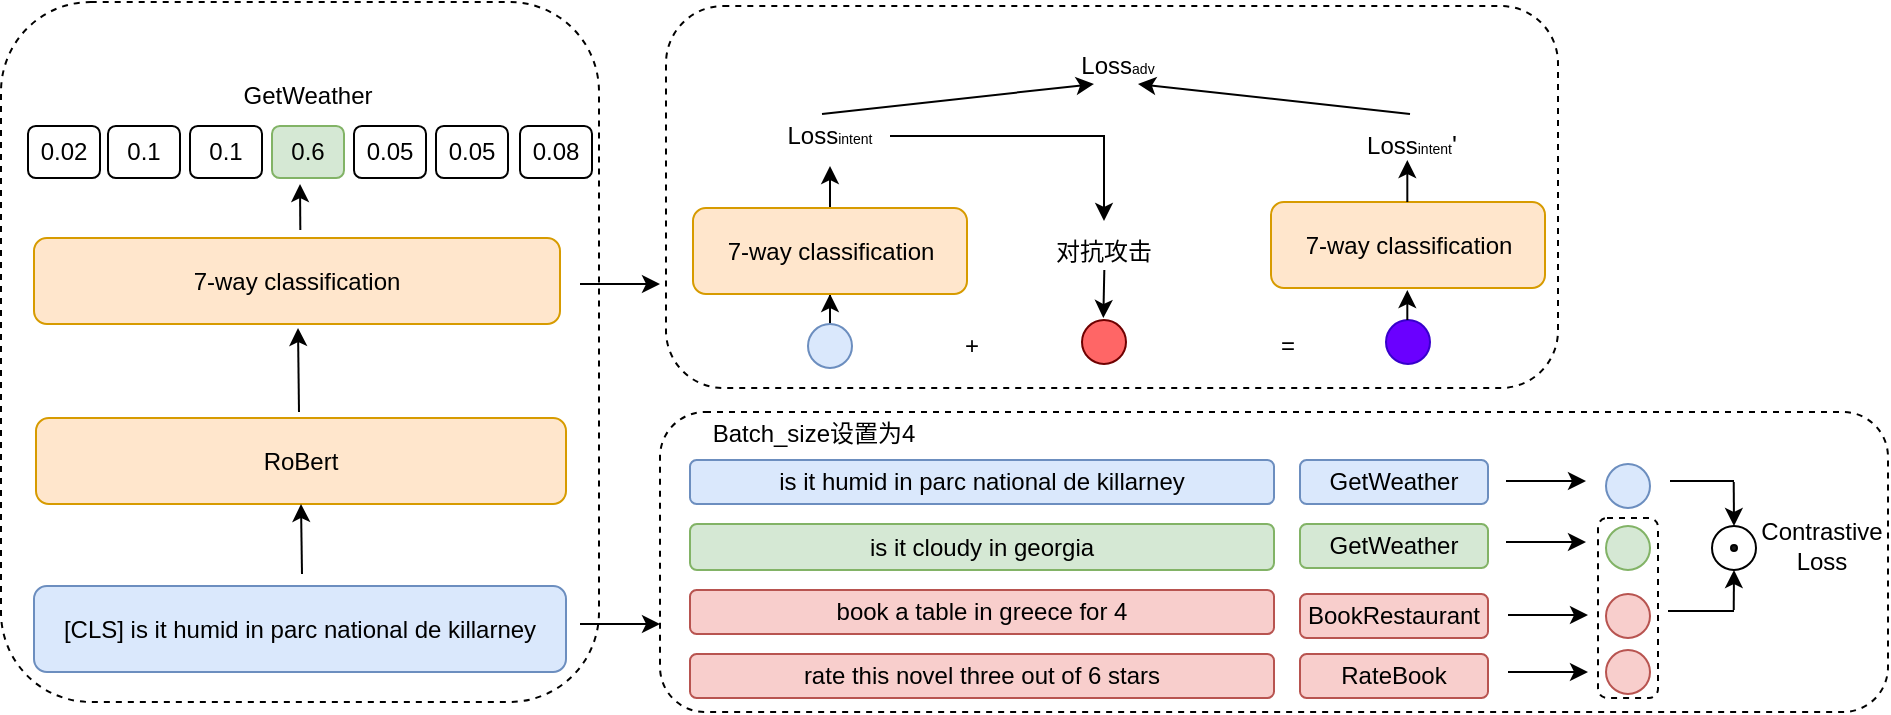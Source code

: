 <mxfile version="24.6.2" type="github">
  <diagram name="第 1 页" id="pIyq3l0sL7t9aEKKWsgh">
    <mxGraphModel dx="1195" dy="653" grid="0" gridSize="10" guides="1" tooltips="1" connect="1" arrows="1" fold="1" page="1" pageScale="1" pageWidth="1169" pageHeight="827" math="0" shadow="0">
      <root>
        <mxCell id="0" />
        <mxCell id="1" parent="0" />
        <mxCell id="ssd41iKPIGtk5OjcM02k-7" value="" style="rounded=1;whiteSpace=wrap;html=1;dashed=1;" vertex="1" parent="1">
          <mxGeometry x="425" y="571" width="614" height="150" as="geometry" />
        </mxCell>
        <mxCell id="ssd41iKPIGtk5OjcM02k-28" value="" style="rounded=1;whiteSpace=wrap;html=1;dashed=1;" vertex="1" parent="1">
          <mxGeometry x="894" y="624" width="30" height="90" as="geometry" />
        </mxCell>
        <mxCell id="ssd41iKPIGtk5OjcM02k-5" value="" style="rounded=1;whiteSpace=wrap;html=1;dashed=1;" vertex="1" parent="1">
          <mxGeometry x="95.5" y="366" width="299" height="350" as="geometry" />
        </mxCell>
        <mxCell id="ssd41iKPIGtk5OjcM02k-1" value="RoBert" style="rounded=1;whiteSpace=wrap;html=1;fillColor=#ffe6cc;strokeColor=#d79b00;" vertex="1" parent="1">
          <mxGeometry x="113" y="574" width="265" height="43" as="geometry" />
        </mxCell>
        <mxCell id="ssd41iKPIGtk5OjcM02k-2" value="[CLS] is it humid in parc national de killarney" style="rounded=1;whiteSpace=wrap;html=1;fillColor=#dae8fc;strokeColor=#6c8ebf;" vertex="1" parent="1">
          <mxGeometry x="112" y="658" width="266" height="43" as="geometry" />
        </mxCell>
        <mxCell id="ssd41iKPIGtk5OjcM02k-3" value="7-way classification" style="rounded=1;whiteSpace=wrap;html=1;fillColor=#ffe6cc;strokeColor=#d79b00;" vertex="1" parent="1">
          <mxGeometry x="112" y="484" width="263" height="43" as="geometry" />
        </mxCell>
        <mxCell id="ssd41iKPIGtk5OjcM02k-6" value="" style="endArrow=classic;html=1;rounded=0;" edge="1" parent="1">
          <mxGeometry width="50" height="50" relative="1" as="geometry">
            <mxPoint x="385" y="677" as="sourcePoint" />
            <mxPoint x="425" y="677" as="targetPoint" />
          </mxGeometry>
        </mxCell>
        <mxCell id="ssd41iKPIGtk5OjcM02k-8" value="is it humid in parc national de killarney" style="rounded=1;whiteSpace=wrap;html=1;fillColor=#dae8fc;strokeColor=#6c8ebf;" vertex="1" parent="1">
          <mxGeometry x="440" y="595" width="292" height="22" as="geometry" />
        </mxCell>
        <mxCell id="ssd41iKPIGtk5OjcM02k-9" value="is it cloudy in georgia" style="rounded=1;whiteSpace=wrap;html=1;fillColor=#d5e8d4;strokeColor=#82b366;" vertex="1" parent="1">
          <mxGeometry x="440" y="627" width="292" height="23" as="geometry" />
        </mxCell>
        <mxCell id="ssd41iKPIGtk5OjcM02k-10" value="book a table in greece for 4" style="rounded=1;whiteSpace=wrap;html=1;fillColor=#f8cecc;strokeColor=#b85450;" vertex="1" parent="1">
          <mxGeometry x="440" y="660" width="292" height="22" as="geometry" />
        </mxCell>
        <mxCell id="ssd41iKPIGtk5OjcM02k-12" value="rate this novel three out of 6 stars" style="rounded=1;whiteSpace=wrap;html=1;fillColor=#f8cecc;strokeColor=#b85450;" vertex="1" parent="1">
          <mxGeometry x="440" y="692" width="292" height="22" as="geometry" />
        </mxCell>
        <mxCell id="ssd41iKPIGtk5OjcM02k-15" value="GetWeather" style="rounded=1;whiteSpace=wrap;html=1;fillColor=#dae8fc;strokeColor=#6c8ebf;" vertex="1" parent="1">
          <mxGeometry x="745" y="595" width="94" height="22" as="geometry" />
        </mxCell>
        <mxCell id="ssd41iKPIGtk5OjcM02k-16" value="GetWeather" style="rounded=1;whiteSpace=wrap;html=1;fillColor=#d5e8d4;strokeColor=#82b366;" vertex="1" parent="1">
          <mxGeometry x="745" y="627" width="94" height="22" as="geometry" />
        </mxCell>
        <mxCell id="ssd41iKPIGtk5OjcM02k-17" value="BookRestaurant" style="rounded=1;whiteSpace=wrap;html=1;fillColor=#f8cecc;strokeColor=#b85450;" vertex="1" parent="1">
          <mxGeometry x="745" y="662" width="94" height="22" as="geometry" />
        </mxCell>
        <mxCell id="ssd41iKPIGtk5OjcM02k-18" value="RateBook" style="rounded=1;whiteSpace=wrap;html=1;fillColor=#f8cecc;strokeColor=#b85450;" vertex="1" parent="1">
          <mxGeometry x="745" y="692" width="94" height="22" as="geometry" />
        </mxCell>
        <mxCell id="ssd41iKPIGtk5OjcM02k-19" value="" style="endArrow=classic;html=1;rounded=0;" edge="1" parent="1">
          <mxGeometry width="50" height="50" relative="1" as="geometry">
            <mxPoint x="848" y="605.5" as="sourcePoint" />
            <mxPoint x="888" y="605.5" as="targetPoint" />
          </mxGeometry>
        </mxCell>
        <mxCell id="ssd41iKPIGtk5OjcM02k-20" value="" style="endArrow=classic;html=1;rounded=0;" edge="1" parent="1">
          <mxGeometry width="50" height="50" relative="1" as="geometry">
            <mxPoint x="848" y="636" as="sourcePoint" />
            <mxPoint x="888" y="636" as="targetPoint" />
          </mxGeometry>
        </mxCell>
        <mxCell id="ssd41iKPIGtk5OjcM02k-22" value="" style="endArrow=classic;html=1;rounded=0;" edge="1" parent="1">
          <mxGeometry width="50" height="50" relative="1" as="geometry">
            <mxPoint x="849" y="672.5" as="sourcePoint" />
            <mxPoint x="889" y="672.5" as="targetPoint" />
          </mxGeometry>
        </mxCell>
        <mxCell id="ssd41iKPIGtk5OjcM02k-23" value="" style="endArrow=classic;html=1;rounded=0;" edge="1" parent="1">
          <mxGeometry width="50" height="50" relative="1" as="geometry">
            <mxPoint x="849" y="701" as="sourcePoint" />
            <mxPoint x="889" y="701" as="targetPoint" />
          </mxGeometry>
        </mxCell>
        <mxCell id="ssd41iKPIGtk5OjcM02k-24" value="" style="ellipse;whiteSpace=wrap;html=1;aspect=fixed;fillColor=#f8cecc;strokeColor=#b85450;" vertex="1" parent="1">
          <mxGeometry x="898" y="690" width="22" height="22" as="geometry" />
        </mxCell>
        <mxCell id="ssd41iKPIGtk5OjcM02k-25" value="" style="ellipse;whiteSpace=wrap;html=1;aspect=fixed;fillColor=#f8cecc;strokeColor=#b85450;" vertex="1" parent="1">
          <mxGeometry x="898" y="662" width="22" height="22" as="geometry" />
        </mxCell>
        <mxCell id="ssd41iKPIGtk5OjcM02k-26" value="" style="ellipse;whiteSpace=wrap;html=1;aspect=fixed;fillColor=#d5e8d4;strokeColor=#82b366;" vertex="1" parent="1">
          <mxGeometry x="898" y="628" width="22" height="22" as="geometry" />
        </mxCell>
        <mxCell id="ssd41iKPIGtk5OjcM02k-27" value="" style="ellipse;whiteSpace=wrap;html=1;aspect=fixed;fillColor=#dae8fc;strokeColor=#6c8ebf;" vertex="1" parent="1">
          <mxGeometry x="898" y="597" width="22" height="22" as="geometry" />
        </mxCell>
        <mxCell id="ssd41iKPIGtk5OjcM02k-31" value="" style="endArrow=none;html=1;rounded=0;endFill=0;" edge="1" parent="1">
          <mxGeometry width="50" height="50" relative="1" as="geometry">
            <mxPoint x="929" y="670.5" as="sourcePoint" />
            <mxPoint x="962" y="670.5" as="targetPoint" />
          </mxGeometry>
        </mxCell>
        <mxCell id="ssd41iKPIGtk5OjcM02k-32" value="" style="endArrow=none;html=1;rounded=0;endFill=0;" edge="1" parent="1">
          <mxGeometry width="50" height="50" relative="1" as="geometry">
            <mxPoint x="930" y="605.5" as="sourcePoint" />
            <mxPoint x="962" y="605.5" as="targetPoint" />
          </mxGeometry>
        </mxCell>
        <mxCell id="ssd41iKPIGtk5OjcM02k-33" value="" style="ellipse;whiteSpace=wrap;html=1;aspect=fixed;" vertex="1" parent="1">
          <mxGeometry x="951" y="628" width="22" height="22" as="geometry" />
        </mxCell>
        <mxCell id="ssd41iKPIGtk5OjcM02k-34" value="" style="endArrow=classic;html=1;rounded=0;" edge="1" parent="1">
          <mxGeometry width="50" height="50" relative="1" as="geometry">
            <mxPoint x="961.86" y="606" as="sourcePoint" />
            <mxPoint x="962" y="628" as="targetPoint" />
          </mxGeometry>
        </mxCell>
        <mxCell id="ssd41iKPIGtk5OjcM02k-35" value="" style="ellipse;whiteSpace=wrap;html=1;aspect=fixed;fillColor=#1A1A1A;" vertex="1" parent="1">
          <mxGeometry x="960.5" y="637.5" width="3" height="3" as="geometry" />
        </mxCell>
        <mxCell id="ssd41iKPIGtk5OjcM02k-38" value="" style="endArrow=classic;html=1;rounded=0;" edge="1" parent="1">
          <mxGeometry width="50" height="50" relative="1" as="geometry">
            <mxPoint x="961.86" y="670" as="sourcePoint" />
            <mxPoint x="962" y="650" as="targetPoint" />
          </mxGeometry>
        </mxCell>
        <mxCell id="ssd41iKPIGtk5OjcM02k-40" value="Contrastive Loss" style="text;html=1;align=center;verticalAlign=middle;whiteSpace=wrap;rounded=0;" vertex="1" parent="1">
          <mxGeometry x="976" y="623" width="60" height="30" as="geometry" />
        </mxCell>
        <mxCell id="ssd41iKPIGtk5OjcM02k-41" value="Batch_size设置为4" style="text;html=1;align=center;verticalAlign=middle;whiteSpace=wrap;rounded=0;" vertex="1" parent="1">
          <mxGeometry x="438" y="567" width="128" height="30" as="geometry" />
        </mxCell>
        <mxCell id="ssd41iKPIGtk5OjcM02k-43" value="" style="endArrow=classic;html=1;rounded=0;entryX=0.5;entryY=1;entryDx=0;entryDy=0;" edge="1" parent="1" target="ssd41iKPIGtk5OjcM02k-1">
          <mxGeometry width="50" height="50" relative="1" as="geometry">
            <mxPoint x="246" y="652" as="sourcePoint" />
            <mxPoint x="286" y="603" as="targetPoint" />
          </mxGeometry>
        </mxCell>
        <mxCell id="ssd41iKPIGtk5OjcM02k-44" value="" style="endArrow=classic;html=1;rounded=0;entryX=0.5;entryY=1;entryDx=0;entryDy=0;exitX=0.5;exitY=0;exitDx=0;exitDy=0;" edge="1" parent="1">
          <mxGeometry width="50" height="50" relative="1" as="geometry">
            <mxPoint x="244.5" y="571" as="sourcePoint" />
            <mxPoint x="244" y="529" as="targetPoint" />
          </mxGeometry>
        </mxCell>
        <mxCell id="ssd41iKPIGtk5OjcM02k-45" value="" style="endArrow=classic;html=1;rounded=0;" edge="1" parent="1">
          <mxGeometry width="50" height="50" relative="1" as="geometry">
            <mxPoint x="385" y="507" as="sourcePoint" />
            <mxPoint x="425" y="507" as="targetPoint" />
          </mxGeometry>
        </mxCell>
        <mxCell id="ssd41iKPIGtk5OjcM02k-46" value="" style="rounded=1;whiteSpace=wrap;html=1;dashed=1;" vertex="1" parent="1">
          <mxGeometry x="428" y="368" width="446" height="191" as="geometry" />
        </mxCell>
        <mxCell id="ssd41iKPIGtk5OjcM02k-50" value="" style="edgeStyle=orthogonalEdgeStyle;rounded=0;orthogonalLoop=1;jettySize=auto;html=1;endArrow=classic;endFill=1;" edge="1" parent="1" source="ssd41iKPIGtk5OjcM02k-47" target="ssd41iKPIGtk5OjcM02k-48">
          <mxGeometry relative="1" as="geometry" />
        </mxCell>
        <mxCell id="ssd41iKPIGtk5OjcM02k-47" value="" style="ellipse;whiteSpace=wrap;html=1;aspect=fixed;fillColor=#dae8fc;strokeColor=#6c8ebf;" vertex="1" parent="1">
          <mxGeometry x="499" y="527" width="22" height="22" as="geometry" />
        </mxCell>
        <mxCell id="ssd41iKPIGtk5OjcM02k-54" value="" style="edgeStyle=orthogonalEdgeStyle;rounded=0;orthogonalLoop=1;jettySize=auto;html=1;" edge="1" parent="1" source="ssd41iKPIGtk5OjcM02k-48" target="ssd41iKPIGtk5OjcM02k-53">
          <mxGeometry relative="1" as="geometry" />
        </mxCell>
        <mxCell id="ssd41iKPIGtk5OjcM02k-48" value="7-way classification" style="rounded=1;whiteSpace=wrap;html=1;fillColor=#ffe6cc;strokeColor=#d79b00;" vertex="1" parent="1">
          <mxGeometry x="441.5" y="469" width="137" height="43" as="geometry" />
        </mxCell>
        <mxCell id="ssd41iKPIGtk5OjcM02k-56" value="" style="edgeStyle=orthogonalEdgeStyle;rounded=0;orthogonalLoop=1;jettySize=auto;html=1;" edge="1" parent="1" source="ssd41iKPIGtk5OjcM02k-53" target="ssd41iKPIGtk5OjcM02k-55">
          <mxGeometry relative="1" as="geometry" />
        </mxCell>
        <mxCell id="ssd41iKPIGtk5OjcM02k-53" value="Loss&lt;font style=&quot;font-size: 7px;&quot;&gt;intent&lt;/font&gt;" style="text;html=1;align=center;verticalAlign=middle;whiteSpace=wrap;rounded=0;" vertex="1" parent="1">
          <mxGeometry x="480" y="418" width="60" height="30" as="geometry" />
        </mxCell>
        <mxCell id="ssd41iKPIGtk5OjcM02k-55" value="对抗攻击" style="text;html=1;align=center;verticalAlign=middle;whiteSpace=wrap;rounded=0;" vertex="1" parent="1">
          <mxGeometry x="617" y="475.5" width="60" height="30" as="geometry" />
        </mxCell>
        <mxCell id="ssd41iKPIGtk5OjcM02k-59" value="" style="endArrow=classic;html=1;rounded=0;entryX=0.5;entryY=1;entryDx=0;entryDy=0;exitX=0.5;exitY=0;exitDx=0;exitDy=0;" edge="1" parent="1">
          <mxGeometry width="50" height="50" relative="1" as="geometry">
            <mxPoint x="647.16" y="500" as="sourcePoint" />
            <mxPoint x="646.66" y="524" as="targetPoint" />
          </mxGeometry>
        </mxCell>
        <mxCell id="ssd41iKPIGtk5OjcM02k-62" value="" style="ellipse;whiteSpace=wrap;html=1;aspect=fixed;fillColor=#FF6666;strokeColor=#6F0000;fontColor=#ffffff;" vertex="1" parent="1">
          <mxGeometry x="636" y="525" width="22" height="22" as="geometry" />
        </mxCell>
        <mxCell id="ssd41iKPIGtk5OjcM02k-63" value="+" style="text;html=1;align=center;verticalAlign=middle;whiteSpace=wrap;rounded=0;" vertex="1" parent="1">
          <mxGeometry x="575" y="530.5" width="12" height="15" as="geometry" />
        </mxCell>
        <mxCell id="ssd41iKPIGtk5OjcM02k-64" value="=" style="text;html=1;align=center;verticalAlign=middle;whiteSpace=wrap;rounded=0;" vertex="1" parent="1">
          <mxGeometry x="733" y="530.5" width="12" height="15" as="geometry" />
        </mxCell>
        <mxCell id="ssd41iKPIGtk5OjcM02k-65" value="" style="ellipse;whiteSpace=wrap;html=1;aspect=fixed;fillColor=#6a00ff;strokeColor=#3700CC;fontColor=#ffffff;" vertex="1" parent="1">
          <mxGeometry x="788" y="525" width="22" height="22" as="geometry" />
        </mxCell>
        <mxCell id="ssd41iKPIGtk5OjcM02k-66" value="7-way classification" style="rounded=1;whiteSpace=wrap;html=1;fillColor=#ffe6cc;strokeColor=#d79b00;" vertex="1" parent="1">
          <mxGeometry x="730.5" y="466" width="137" height="43" as="geometry" />
        </mxCell>
        <mxCell id="ssd41iKPIGtk5OjcM02k-67" value="" style="edgeStyle=orthogonalEdgeStyle;rounded=0;orthogonalLoop=1;jettySize=auto;html=1;endArrow=classic;endFill=1;" edge="1" parent="1">
          <mxGeometry relative="1" as="geometry">
            <mxPoint x="798.66" y="525" as="sourcePoint" />
            <mxPoint x="798.66" y="510" as="targetPoint" />
          </mxGeometry>
        </mxCell>
        <mxCell id="ssd41iKPIGtk5OjcM02k-69" value="" style="edgeStyle=orthogonalEdgeStyle;rounded=0;orthogonalLoop=1;jettySize=auto;html=1;" edge="1" parent="1">
          <mxGeometry relative="1" as="geometry">
            <mxPoint x="798.66" y="466" as="sourcePoint" />
            <mxPoint x="798.66" y="445" as="targetPoint" />
          </mxGeometry>
        </mxCell>
        <mxCell id="ssd41iKPIGtk5OjcM02k-70" value="Loss&lt;font style=&quot;font-size: 7px;&quot;&gt;intent&lt;/font&gt;&lt;font style=&quot;font-size: 13px;&quot;&gt;&#39;&lt;/font&gt;" style="text;html=1;align=center;verticalAlign=middle;whiteSpace=wrap;rounded=0;" vertex="1" parent="1">
          <mxGeometry x="771" y="422" width="60" height="30" as="geometry" />
        </mxCell>
        <mxCell id="ssd41iKPIGtk5OjcM02k-72" value="" style="endArrow=classic;html=1;rounded=0;" edge="1" parent="1">
          <mxGeometry width="50" height="50" relative="1" as="geometry">
            <mxPoint x="506" y="422" as="sourcePoint" />
            <mxPoint x="642" y="407" as="targetPoint" />
          </mxGeometry>
        </mxCell>
        <mxCell id="ssd41iKPIGtk5OjcM02k-73" value="" style="endArrow=classic;html=1;rounded=0;" edge="1" parent="1">
          <mxGeometry width="50" height="50" relative="1" as="geometry">
            <mxPoint x="800" y="422" as="sourcePoint" />
            <mxPoint x="664" y="407" as="targetPoint" />
          </mxGeometry>
        </mxCell>
        <mxCell id="ssd41iKPIGtk5OjcM02k-74" value="Loss&lt;span style=&quot;font-size: 7px;&quot;&gt;adv&lt;/span&gt;" style="text;html=1;align=center;verticalAlign=middle;whiteSpace=wrap;rounded=0;" vertex="1" parent="1">
          <mxGeometry x="624" y="382" width="60" height="31" as="geometry" />
        </mxCell>
        <mxCell id="ssd41iKPIGtk5OjcM02k-75" value="" style="endArrow=classic;html=1;rounded=0;exitX=0.5;exitY=0;exitDx=0;exitDy=0;" edge="1" parent="1">
          <mxGeometry width="50" height="50" relative="1" as="geometry">
            <mxPoint x="245.16" y="480" as="sourcePoint" />
            <mxPoint x="245" y="457" as="targetPoint" />
          </mxGeometry>
        </mxCell>
        <mxCell id="ssd41iKPIGtk5OjcM02k-77" value="0.02" style="rounded=1;whiteSpace=wrap;html=1;" vertex="1" parent="1">
          <mxGeometry x="109" y="428" width="36" height="26" as="geometry" />
        </mxCell>
        <mxCell id="ssd41iKPIGtk5OjcM02k-78" value="0.1" style="rounded=1;whiteSpace=wrap;html=1;" vertex="1" parent="1">
          <mxGeometry x="149" y="428" width="36" height="26" as="geometry" />
        </mxCell>
        <mxCell id="ssd41iKPIGtk5OjcM02k-79" value="0.1" style="rounded=1;whiteSpace=wrap;html=1;" vertex="1" parent="1">
          <mxGeometry x="190" y="428" width="36" height="26" as="geometry" />
        </mxCell>
        <mxCell id="ssd41iKPIGtk5OjcM02k-80" value="0.6" style="rounded=1;whiteSpace=wrap;html=1;fillColor=#d5e8d4;strokeColor=#82b366;" vertex="1" parent="1">
          <mxGeometry x="231" y="428" width="36" height="26" as="geometry" />
        </mxCell>
        <mxCell id="ssd41iKPIGtk5OjcM02k-81" value="0.05" style="rounded=1;whiteSpace=wrap;html=1;" vertex="1" parent="1">
          <mxGeometry x="272" y="428" width="36" height="26" as="geometry" />
        </mxCell>
        <mxCell id="ssd41iKPIGtk5OjcM02k-82" value="0.05" style="rounded=1;whiteSpace=wrap;html=1;" vertex="1" parent="1">
          <mxGeometry x="313" y="428" width="36" height="26" as="geometry" />
        </mxCell>
        <mxCell id="ssd41iKPIGtk5OjcM02k-83" value="0.08" style="rounded=1;whiteSpace=wrap;html=1;" vertex="1" parent="1">
          <mxGeometry x="355" y="428" width="36" height="26" as="geometry" />
        </mxCell>
        <mxCell id="ssd41iKPIGtk5OjcM02k-84" value="GetWeather" style="text;html=1;align=center;verticalAlign=middle;whiteSpace=wrap;rounded=0;" vertex="1" parent="1">
          <mxGeometry x="219" y="398" width="60" height="30" as="geometry" />
        </mxCell>
      </root>
    </mxGraphModel>
  </diagram>
</mxfile>
